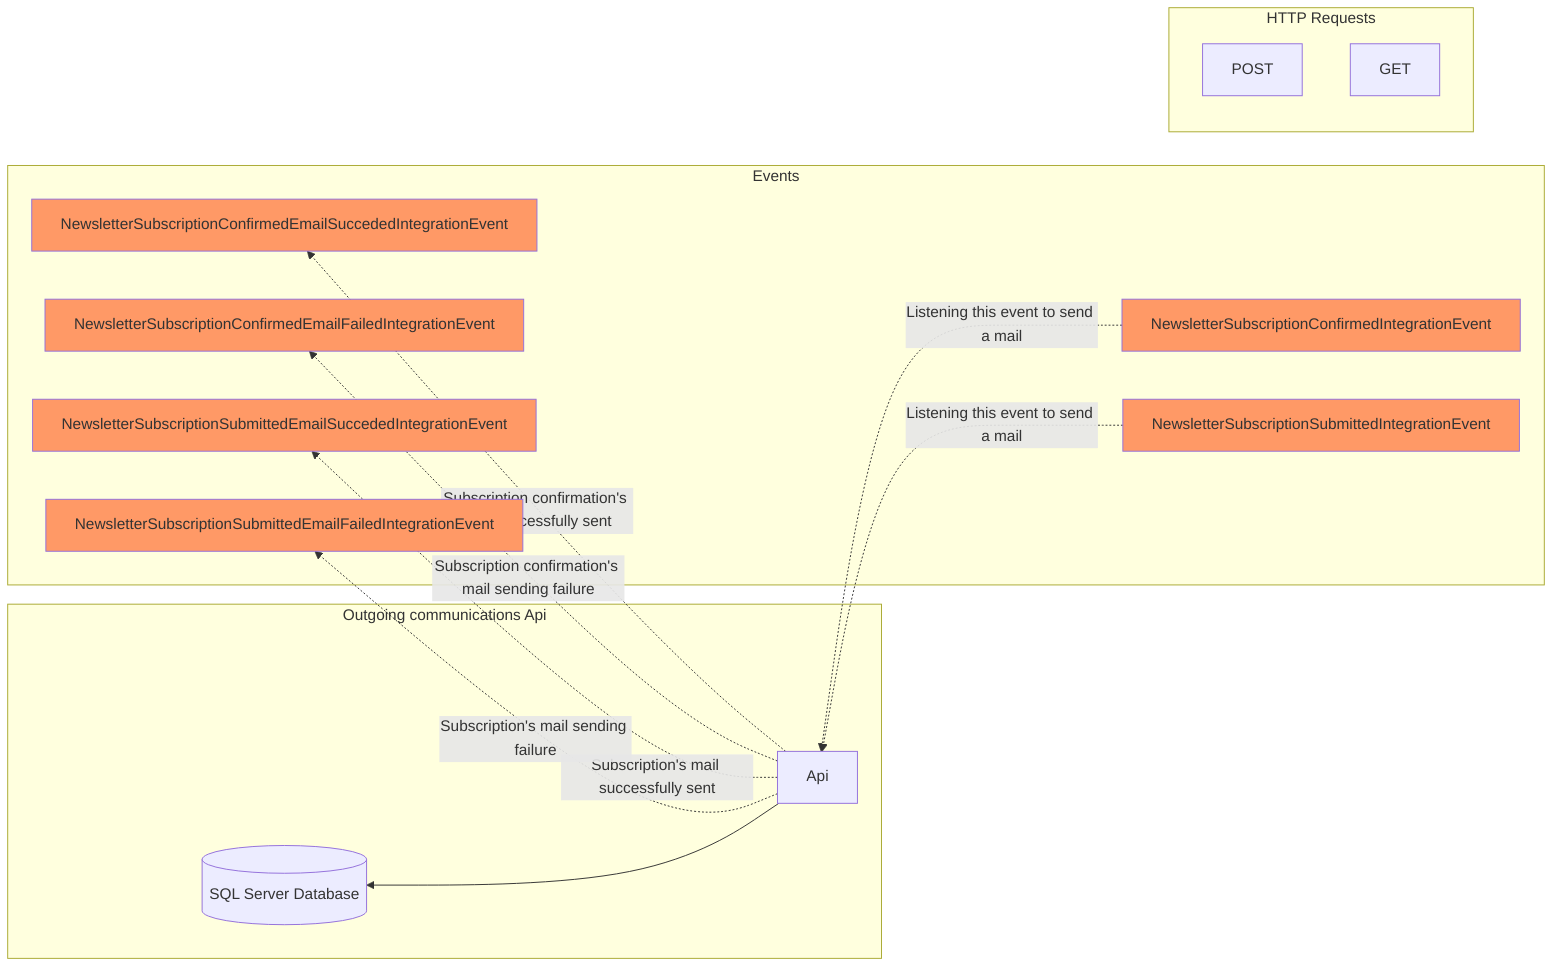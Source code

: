 graph RL
	subgraph Events
	NewsletterSubscriptionConfirmedEmailSuccededIntegrationEvent:::event
	NewsletterSubscriptionConfirmedEmailFailedIntegrationEvent:::event
	NewsletterSubscriptionSubmittedEmailSuccededIntegrationEvent:::event
	NewsletterSubscriptionSubmittedEmailFailedIntegrationEvent:::event
	NewsletterSubscriptionConfirmedIntegrationEvent:::event
	NewsletterSubscriptionSubmittedIntegrationEvent:::event
	end
	subgraph HTTP Requests
	POST
	GET
	end
    subgraph Outgoing communications Api
	database[(SQL Server Database)]
	Api
    Api-->database
	Api-. Subscription confirmation's mail successfully sent .-> NewsletterSubscriptionConfirmedEmailSuccededIntegrationEvent
	Api-. Subscription confirmation's mail sending failure .-> NewsletterSubscriptionConfirmedEmailFailedIntegrationEvent
	Api-. Subscription's mail successfully sent .-> NewsletterSubscriptionSubmittedEmailSuccededIntegrationEvent
	Api-. Subscription's mail sending failure .-> NewsletterSubscriptionSubmittedEmailFailedIntegrationEvent
    NewsletterSubscriptionConfirmedIntegrationEvent-. Listening this event to send a mail .-> Api
	NewsletterSubscriptionSubmittedIntegrationEvent-. Listening this event to send a mail .-> Api
	end
	classDef event fill:#f96;